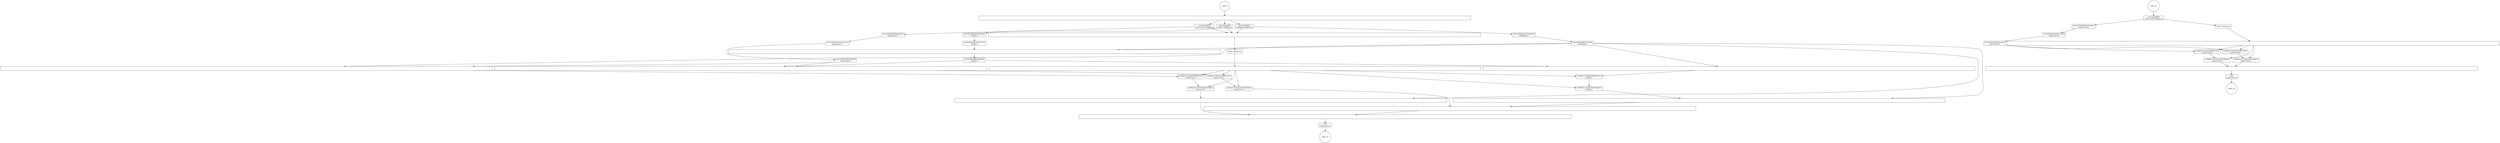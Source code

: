digraph ConcurrentDeployment {
	node_0 [shape=circle];
	node_1 [shape=rect width=60 label="" style="fill: black"];
	node_2 [shape=rect rx=10 label="provisionAVM\nzookeeper (Maksym)" style="fill: #58D658;"];
	node_3 [shape=rect rx=10 label="provisionAVM\nsupervisor1 (Maksym)" style="fill: #58D658;"];
	node_4 [shape=rect rx=10 label="provisionAVM\nnimbus (Maksym)" style="fill: #58D658;"];
	node_5 [shape=rect, label="Public Addresses" style="fill: #58D658;"];
	node_6 [shape=rect width=60 label="" style="fill: black"];
	node_7 [shape=rect rx=10 label="executeUploadCommands\nnimbus-i" style="fill: #58D658;"];
	node_8 [shape=rect rx=10 label="executeRetrieveCommand\nnimbus-i" style="fill: #58D658;"];
	node_9 [shape=rect rx=10 label="executeRetrieveCommand\nzookeeper-i" style="fill: #58D658;"];
	node_10 [shape=rect rx=10 label="executeInstallCommand\nzookeeper-i" style="fill: #58D658;"];
	node_11 [shape=rect width=60 label="" style="fill: black"];
	node_12 [shape=rect rx=10 label="executeInstallCommand\nnimbus-i" style="fill: #58D658;"];
	node_13 [shape=rect rx=10 label="executeUploadCommands\nsupervisor1-i" style="fill: #58D658;"];
	node_14 [shape=rect rx=10 label="executeRetrieveCommand\nsupervisor1-i" style="fill: #58D658;"];
	node_15 [shape=rect rx=10 label="executeInstallCommand\nsupervisor1-i" style="fill: #58D658;"];
	node_16 [shape=rect width=60 label="" style="fill: black"];
	node_17 [shape=rect rx=10 label="configure:connectionRetrieve\nsupervisor1-i" style="fill: #58D658;"];
	node_18 [shape=rect rx=10 label="configure:connectionConfigure\nsupervisor1-i" style="fill: #58D658;"];
	node_19 [shape=rect width=60 label="" style="fill: black"];
	node_20 [shape=rect rx=10 label="configure:connectionRetrieve\nnimbus-i" style="fill: #58D658;"];
	node_21 [shape=rect rx=10 label="configure:connectionConfigure\nnimbus-i" style="fill: #58D658;"];
	node_22 [shape=rect width=60 label="" style="fill: black"];
	node_23 [shape=rect rx=10 label="configure:connectionRetrieve\nsupervisor1-i" style="fill: #58D658;"];
	node_24 [shape=rect rx=10 label="configure:connectionConfigure\nsupervisor1-i" style="fill: #58D658;"];
	node_25 [shape=rect width=60 label="" style="fill: black"];
	node_26 [shape=rect width=60 label="" style="fill: black"];
	node_27 [shape=rect width=60 label="" style="fill: black"];
	node_28 [shape=rect width=60 label="" style="fill: black"];
	node_29 [shape=rect width=60 label="" style="fill: black"];
	node_30 [shape=rect rx=10 label="start\nsupervisor1-i" style="fill: #58D658;"];
	node_31 [shape=circle];
	node_32 [shape=circle];
	node_33 [shape=rect rx=10 label="provisionAVM\nsupervisor2 (Maksym)" style="fill: #58D658;"];
	node_34 [shape=rect, label="Public Addresses" style="fill: #58D658;"];
	node_35 [shape=rect rx=10 label="executeUploadCommands\nsupervisor2-i" style="fill: #58D658;"];
	node_36 [shape=rect rx=10 label="executeRetrieveCommand\nsupervisor2-i" style="fill: #58D658;"];
	node_37 [shape=rect rx=10 label="executeInstallCommand\nsupervisor2-i" style="fill: #58D658;"];
	node_38 [shape=rect rx=10 label="configure:connectionRetrieve\nsupervisor2-i" style="fill: #58D658;"];
	node_39 [shape=rect rx=10 label="configure:connectionConfigure\nsupervisor2-i" style="fill: #58D658;"];
	node_40 [shape=rect rx=10 label="configure:connectionRetrieve\nsupervisor2-i" style="fill: #58D658;"];
	node_41 [shape=rect rx=10 label="configure:connectionConfigure\nsupervisor2-i" style="fill: #58D658;"];
	node_42 [shape=rect width=60 label="" style="fill: black"];
	node_43 [shape=rect width=60 label="" style="fill: black"];
	node_44 [shape=rect rx=10 label="start\nsupervisor2-i" style="fill: #58D658;"];
	node_45 [shape=circle];
	node_0 -> node_1 [style="stroke: #58D658;" lineInterpolate=basis];
	node_1 -> node_2 [style="stroke: #58D658;" lineInterpolate=basis];
	node_1 -> node_3 [style="stroke: #58D658;" lineInterpolate=basis];
	node_1 -> node_4 [style="stroke: #58D658;" lineInterpolate=basis];
	node_2 -> node_6 [style="stroke: #58D658; stroke-dasharray: 5,5;" lineInterpolate=basis];
	node_3 -> node_6 [style="stroke: #58D658; stroke-dasharray: 5,5;" lineInterpolate=basis];
	node_4 -> node_6 [style="stroke: #58D658; stroke-dasharray: 5,5;" lineInterpolate=basis];
	node_6 -> node_5 [style="stroke: #58D658; stroke-dasharray: 5,5;" lineInterpolate=basis];
	node_4 -> node_7 [style="stroke: #58D658;" lineInterpolate=basis];
	node_7 -> node_8 [style="stroke: #58D658;" lineInterpolate=basis];
	node_2 -> node_9 [style="stroke: #58D658;" lineInterpolate=basis];
	node_9 -> node_10 [style="stroke: #58D658;" lineInterpolate=basis];
	node_8 -> node_11 [style="stroke: #58D658;" lineInterpolate=basis];
	node_10 -> node_11 [style="stroke: #58D658;" lineInterpolate=basis];
	node_11 -> node_12 [style="stroke: #58D658;" lineInterpolate=basis];
	node_3 -> node_13 [style="stroke: #58D658;" lineInterpolate=basis];
	node_13 -> node_14 [style="stroke: #58D658;" lineInterpolate=basis];
	node_14 -> node_15 [style="stroke: #58D658;" lineInterpolate=basis];
	node_10 -> node_16 [style="stroke: #58D658;" lineInterpolate=basis];
	node_15 -> node_16 [style="stroke: #58D658;" lineInterpolate=basis];
	node_16 -> node_17 [style="stroke: #58D658;" lineInterpolate=basis];
	node_25 -> node_17 [style="stroke: #58D658; stroke-dasharray: 5,5;" lineInterpolate=basis];
	node_17 -> node_18 [style="stroke: #58D658;" lineInterpolate=basis];
	node_25 -> node_18 [style="stroke: #58D658; stroke-dasharray: 5,5;" lineInterpolate=basis];
	node_10 -> node_19 [style="stroke: #58D658;" lineInterpolate=basis];
	node_12 -> node_19 [style="stroke: #58D658;" lineInterpolate=basis];
	node_19 -> node_20 [style="stroke: #58D658;" lineInterpolate=basis];
	node_25 -> node_20 [style="stroke: #58D658; stroke-dasharray: 5,5;" lineInterpolate=basis];
	node_20 -> node_21 [style="stroke: #58D658;" lineInterpolate=basis];
	node_25 -> node_21 [style="stroke: #58D658; stroke-dasharray: 5,5;" lineInterpolate=basis];
	node_12 -> node_22 [style="stroke: #58D658;" lineInterpolate=basis];
	node_15 -> node_22 [style="stroke: #58D658;" lineInterpolate=basis];
	node_22 -> node_23 [style="stroke: #58D658;" lineInterpolate=basis];
	node_25 -> node_23 [style="stroke: #58D658; stroke-dasharray: 5,5;" lineInterpolate=basis];
	node_23 -> node_24 [style="stroke: #58D658;" lineInterpolate=basis];
	node_25 -> node_24 [style="stroke: #58D658; stroke-dasharray: 5,5;" lineInterpolate=basis];
	node_5 -> node_25 [style="stroke: #58D658; stroke-dasharray: 5,5;" lineInterpolate=basis];
	node_21 -> node_26 [style="stroke: #58D658;" lineInterpolate=basis];
	node_10 -> node_26 [style="stroke: #58D658;" lineInterpolate=basis];
	node_24 -> node_27 [style="stroke: #58D658;" lineInterpolate=basis];
	node_26 -> node_27 [style="stroke: #58D658;" lineInterpolate=basis];
	node_18 -> node_28 [style="stroke: #58D658;" lineInterpolate=basis];
	node_10 -> node_28 [style="stroke: #58D658;" lineInterpolate=basis];
	node_27 -> node_29 [style="stroke: #58D658;" lineInterpolate=basis];
	node_28 -> node_29 [style="stroke: #58D658;" lineInterpolate=basis];
	node_29 -> node_30 [style="stroke: #58D658;" lineInterpolate=basis];
	node_30 -> node_31 [style="stroke: #58D658;" lineInterpolate=basis];
	node_32 -> node_33 [style="stroke: #58D658;" lineInterpolate=basis];
	node_33 -> node_34 [style="stroke: #58D658; stroke-dasharray: 5,5;" lineInterpolate=basis];
	node_33 -> node_35 [style="stroke: #58D658;" lineInterpolate=basis];
	node_35 -> node_36 [style="stroke: #58D658;" lineInterpolate=basis];
	node_36 -> node_37 [style="stroke: #58D658;" lineInterpolate=basis];
	node_37 -> node_38 [style="stroke: #58D658;" lineInterpolate=basis];
	node_42 -> node_38 [style="stroke: #58D658; stroke-dasharray: 5,5;" lineInterpolate=basis];
	node_38 -> node_39 [style="stroke: #58D658;" lineInterpolate=basis];
	node_42 -> node_39 [style="stroke: #58D658; stroke-dasharray: 5,5;" lineInterpolate=basis];
	node_37 -> node_40 [style="stroke: #58D658;" lineInterpolate=basis];
	node_42 -> node_40 [style="stroke: #58D658; stroke-dasharray: 5,5;" lineInterpolate=basis];
	node_40 -> node_41 [style="stroke: #58D658;" lineInterpolate=basis];
	node_42 -> node_41 [style="stroke: #58D658; stroke-dasharray: 5,5;" lineInterpolate=basis];
	node_34 -> node_42 [style="stroke: #58D658; stroke-dasharray: 5,5;" lineInterpolate=basis];
	node_41 -> node_43 [style="stroke: #58D658;" lineInterpolate=basis];
	node_39 -> node_43 [style="stroke: #58D658;" lineInterpolate=basis];
	node_43 -> node_44 [style="stroke: #58D658;" lineInterpolate=basis];
	node_44 -> node_45 [ lineInterpolate=basis];
}